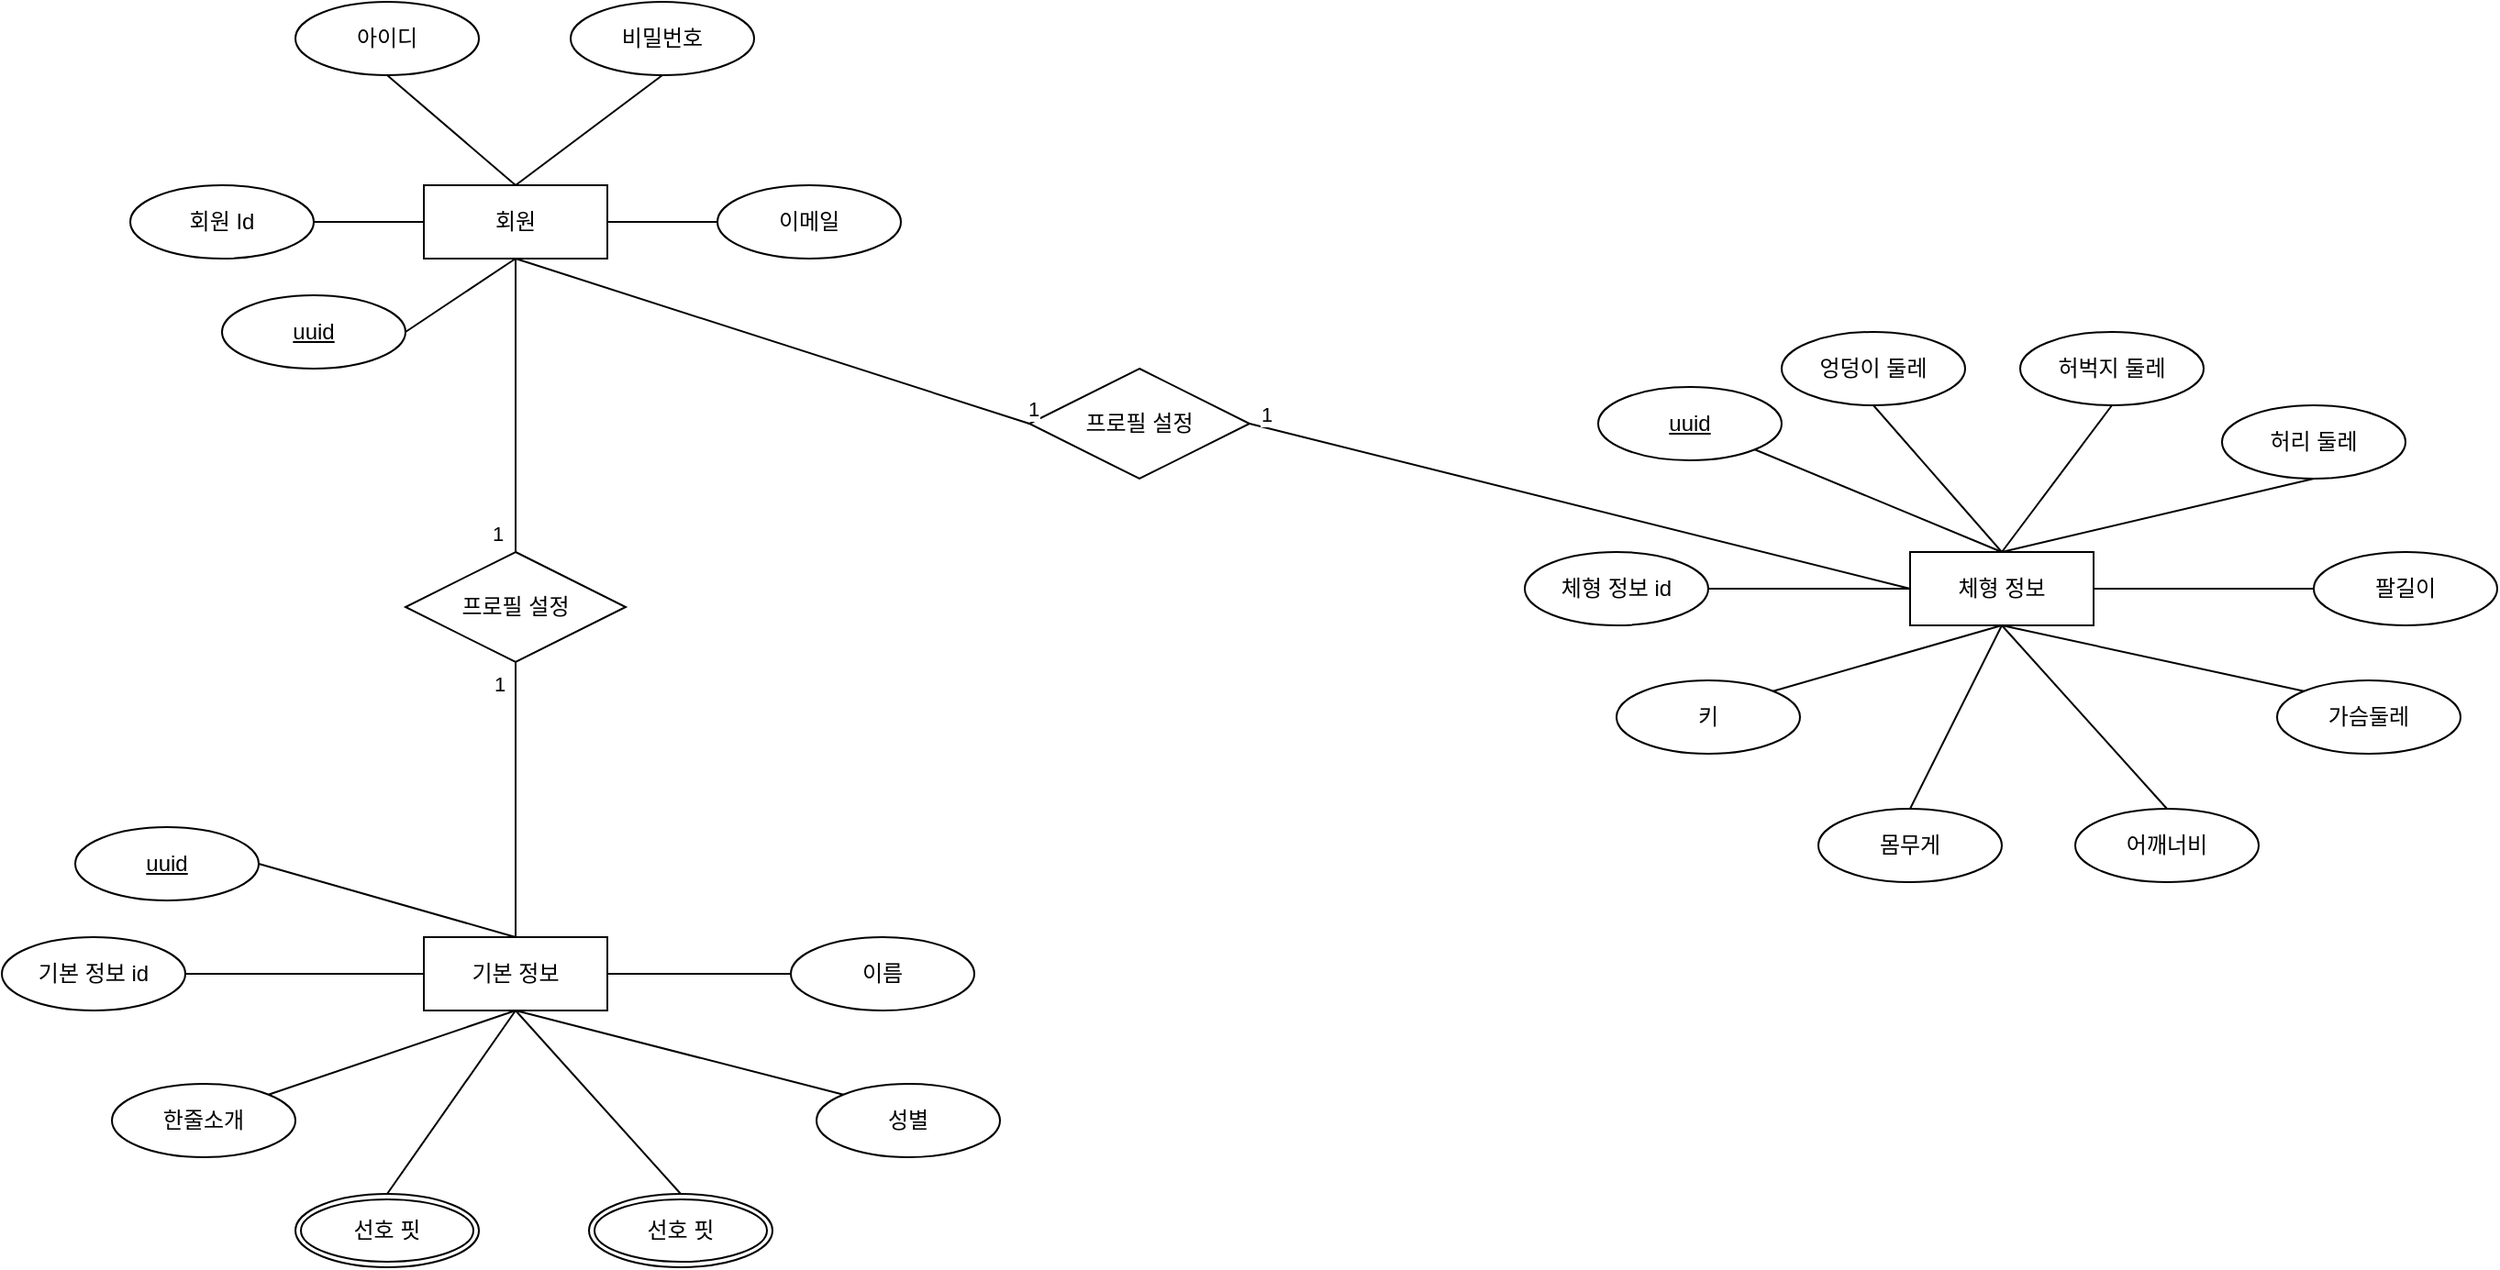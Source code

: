 <mxfile version="24.6.5" type="github">
  <diagram name="페이지-1" id="M-5soO_-Om0OUnag5pAh">
    <mxGraphModel dx="1853" dy="651" grid="1" gridSize="10" guides="1" tooltips="1" connect="1" arrows="1" fold="1" page="1" pageScale="1" pageWidth="827" pageHeight="1169" math="0" shadow="0">
      <root>
        <mxCell id="0" />
        <mxCell id="1" parent="0" />
        <mxCell id="MCZnHJBZWjsZ1aazAE33-1" value="회원" style="whiteSpace=wrap;html=1;align=center;" vertex="1" parent="1">
          <mxGeometry x="200" y="280" width="100" height="40" as="geometry" />
        </mxCell>
        <mxCell id="MCZnHJBZWjsZ1aazAE33-2" value="아이디" style="ellipse;whiteSpace=wrap;html=1;align=center;" vertex="1" parent="1">
          <mxGeometry x="130" y="180" width="100" height="40" as="geometry" />
        </mxCell>
        <mxCell id="MCZnHJBZWjsZ1aazAE33-4" value="회원 Id" style="ellipse;whiteSpace=wrap;html=1;align=center;" vertex="1" parent="1">
          <mxGeometry x="40" y="280" width="100" height="40" as="geometry" />
        </mxCell>
        <mxCell id="MCZnHJBZWjsZ1aazAE33-5" value="비밀번호" style="ellipse;whiteSpace=wrap;html=1;align=center;" vertex="1" parent="1">
          <mxGeometry x="280" y="180" width="100" height="40" as="geometry" />
        </mxCell>
        <mxCell id="MCZnHJBZWjsZ1aazAE33-6" value="이메일" style="ellipse;whiteSpace=wrap;html=1;align=center;" vertex="1" parent="1">
          <mxGeometry x="360" y="280" width="100" height="40" as="geometry" />
        </mxCell>
        <mxCell id="MCZnHJBZWjsZ1aazAE33-7" value="" style="endArrow=none;html=1;rounded=0;exitX=1;exitY=0.5;exitDx=0;exitDy=0;entryX=0;entryY=0.5;entryDx=0;entryDy=0;" edge="1" parent="1" source="MCZnHJBZWjsZ1aazAE33-4" target="MCZnHJBZWjsZ1aazAE33-1">
          <mxGeometry relative="1" as="geometry">
            <mxPoint x="290" y="340" as="sourcePoint" />
            <mxPoint x="450" y="340" as="targetPoint" />
          </mxGeometry>
        </mxCell>
        <mxCell id="MCZnHJBZWjsZ1aazAE33-8" value="" style="endArrow=none;html=1;rounded=0;exitX=0.5;exitY=1;exitDx=0;exitDy=0;entryX=0.5;entryY=0;entryDx=0;entryDy=0;" edge="1" parent="1" source="MCZnHJBZWjsZ1aazAE33-2" target="MCZnHJBZWjsZ1aazAE33-1">
          <mxGeometry relative="1" as="geometry">
            <mxPoint x="290" y="340" as="sourcePoint" />
            <mxPoint x="450" y="340" as="targetPoint" />
          </mxGeometry>
        </mxCell>
        <mxCell id="MCZnHJBZWjsZ1aazAE33-9" value="" style="endArrow=none;html=1;rounded=0;exitX=0.5;exitY=1;exitDx=0;exitDy=0;entryX=0.5;entryY=0;entryDx=0;entryDy=0;" edge="1" parent="1" source="MCZnHJBZWjsZ1aazAE33-5" target="MCZnHJBZWjsZ1aazAE33-1">
          <mxGeometry relative="1" as="geometry">
            <mxPoint x="190" y="230" as="sourcePoint" />
            <mxPoint x="260" y="290" as="targetPoint" />
          </mxGeometry>
        </mxCell>
        <mxCell id="MCZnHJBZWjsZ1aazAE33-10" value="" style="endArrow=none;html=1;rounded=0;exitX=0;exitY=0.5;exitDx=0;exitDy=0;entryX=1;entryY=0.5;entryDx=0;entryDy=0;" edge="1" parent="1" source="MCZnHJBZWjsZ1aazAE33-6" target="MCZnHJBZWjsZ1aazAE33-1">
          <mxGeometry relative="1" as="geometry">
            <mxPoint x="200" y="240" as="sourcePoint" />
            <mxPoint x="270" y="300" as="targetPoint" />
          </mxGeometry>
        </mxCell>
        <mxCell id="MCZnHJBZWjsZ1aazAE33-11" value="기본 정보" style="whiteSpace=wrap;html=1;align=center;" vertex="1" parent="1">
          <mxGeometry x="200" y="690" width="100" height="40" as="geometry" />
        </mxCell>
        <mxCell id="MCZnHJBZWjsZ1aazAE33-13" value="기본 정보 id" style="ellipse;whiteSpace=wrap;html=1;align=center;" vertex="1" parent="1">
          <mxGeometry x="-30" y="690" width="100" height="40" as="geometry" />
        </mxCell>
        <mxCell id="MCZnHJBZWjsZ1aazAE33-15" value="이름" style="ellipse;whiteSpace=wrap;html=1;align=center;" vertex="1" parent="1">
          <mxGeometry x="400" y="690" width="100" height="40" as="geometry" />
        </mxCell>
        <mxCell id="MCZnHJBZWjsZ1aazAE33-16" value="" style="endArrow=none;html=1;rounded=0;exitX=1;exitY=0.5;exitDx=0;exitDy=0;entryX=0;entryY=0.5;entryDx=0;entryDy=0;" edge="1" parent="1" source="MCZnHJBZWjsZ1aazAE33-13" target="MCZnHJBZWjsZ1aazAE33-11">
          <mxGeometry relative="1" as="geometry">
            <mxPoint x="290" y="750" as="sourcePoint" />
            <mxPoint x="450" y="750" as="targetPoint" />
          </mxGeometry>
        </mxCell>
        <mxCell id="MCZnHJBZWjsZ1aazAE33-17" value="" style="endArrow=none;html=1;rounded=0;exitX=0.5;exitY=0;exitDx=0;exitDy=0;entryX=0.5;entryY=1;entryDx=0;entryDy=0;" edge="1" parent="1" source="MCZnHJBZWjsZ1aazAE33-66" target="MCZnHJBZWjsZ1aazAE33-11">
          <mxGeometry relative="1" as="geometry">
            <mxPoint x="180" y="830" as="sourcePoint" />
            <mxPoint x="450" y="750" as="targetPoint" />
          </mxGeometry>
        </mxCell>
        <mxCell id="MCZnHJBZWjsZ1aazAE33-18" value="" style="endArrow=none;html=1;rounded=0;exitX=0.5;exitY=0;exitDx=0;exitDy=0;" edge="1" parent="1" source="MCZnHJBZWjsZ1aazAE33-67">
          <mxGeometry relative="1" as="geometry">
            <mxPoint x="464" y="830" as="sourcePoint" />
            <mxPoint x="250" y="730" as="targetPoint" />
          </mxGeometry>
        </mxCell>
        <mxCell id="MCZnHJBZWjsZ1aazAE33-19" value="" style="endArrow=none;html=1;rounded=0;exitX=0;exitY=0.5;exitDx=0;exitDy=0;entryX=1;entryY=0.5;entryDx=0;entryDy=0;" edge="1" parent="1" source="MCZnHJBZWjsZ1aazAE33-15" target="MCZnHJBZWjsZ1aazAE33-11">
          <mxGeometry relative="1" as="geometry">
            <mxPoint x="200" y="650" as="sourcePoint" />
            <mxPoint x="270" y="710" as="targetPoint" />
          </mxGeometry>
        </mxCell>
        <mxCell id="MCZnHJBZWjsZ1aazAE33-20" value="성별" style="ellipse;whiteSpace=wrap;html=1;align=center;" vertex="1" parent="1">
          <mxGeometry x="414" y="770" width="100" height="40" as="geometry" />
        </mxCell>
        <mxCell id="MCZnHJBZWjsZ1aazAE33-22" value="한줄소개" style="ellipse;whiteSpace=wrap;html=1;align=center;" vertex="1" parent="1">
          <mxGeometry x="30" y="770" width="100" height="40" as="geometry" />
        </mxCell>
        <mxCell id="MCZnHJBZWjsZ1aazAE33-23" value="" style="endArrow=none;html=1;rounded=0;exitX=1;exitY=0;exitDx=0;exitDy=0;entryX=0.5;entryY=1;entryDx=0;entryDy=0;" edge="1" parent="1" source="MCZnHJBZWjsZ1aazAE33-22" target="MCZnHJBZWjsZ1aazAE33-11">
          <mxGeometry relative="1" as="geometry">
            <mxPoint x="190" y="840" as="sourcePoint" />
            <mxPoint x="220" y="750" as="targetPoint" />
          </mxGeometry>
        </mxCell>
        <mxCell id="MCZnHJBZWjsZ1aazAE33-24" value="" style="endArrow=none;html=1;rounded=0;exitX=0;exitY=0;exitDx=0;exitDy=0;entryX=0.5;entryY=1;entryDx=0;entryDy=0;" edge="1" parent="1" source="MCZnHJBZWjsZ1aazAE33-20" target="MCZnHJBZWjsZ1aazAE33-11">
          <mxGeometry relative="1" as="geometry">
            <mxPoint x="200" y="850" as="sourcePoint" />
            <mxPoint x="270" y="750" as="targetPoint" />
          </mxGeometry>
        </mxCell>
        <mxCell id="MCZnHJBZWjsZ1aazAE33-25" value="체형 정보" style="whiteSpace=wrap;html=1;align=center;" vertex="1" parent="1">
          <mxGeometry x="1010" y="480" width="100" height="40" as="geometry" />
        </mxCell>
        <mxCell id="MCZnHJBZWjsZ1aazAE33-26" value="몸무게" style="ellipse;whiteSpace=wrap;html=1;align=center;" vertex="1" parent="1">
          <mxGeometry x="960" y="620" width="100" height="40" as="geometry" />
        </mxCell>
        <mxCell id="MCZnHJBZWjsZ1aazAE33-27" value="체형 정보 id" style="ellipse;whiteSpace=wrap;html=1;align=center;" vertex="1" parent="1">
          <mxGeometry x="800" y="480" width="100" height="40" as="geometry" />
        </mxCell>
        <mxCell id="MCZnHJBZWjsZ1aazAE33-28" value="어깨너비" style="ellipse;whiteSpace=wrap;html=1;align=center;" vertex="1" parent="1">
          <mxGeometry x="1100" y="620" width="100" height="40" as="geometry" />
        </mxCell>
        <mxCell id="MCZnHJBZWjsZ1aazAE33-29" value="팔길이" style="ellipse;whiteSpace=wrap;html=1;align=center;" vertex="1" parent="1">
          <mxGeometry x="1230" y="480" width="100" height="40" as="geometry" />
        </mxCell>
        <mxCell id="MCZnHJBZWjsZ1aazAE33-30" value="" style="endArrow=none;html=1;rounded=0;exitX=1;exitY=0.5;exitDx=0;exitDy=0;entryX=0;entryY=0.5;entryDx=0;entryDy=0;" edge="1" parent="1" source="MCZnHJBZWjsZ1aazAE33-27" target="MCZnHJBZWjsZ1aazAE33-25">
          <mxGeometry relative="1" as="geometry">
            <mxPoint x="1120" y="540" as="sourcePoint" />
            <mxPoint x="1280" y="540" as="targetPoint" />
          </mxGeometry>
        </mxCell>
        <mxCell id="MCZnHJBZWjsZ1aazAE33-31" value="" style="endArrow=none;html=1;rounded=0;exitX=0.5;exitY=0;exitDx=0;exitDy=0;entryX=0.5;entryY=1;entryDx=0;entryDy=0;" edge="1" parent="1" source="MCZnHJBZWjsZ1aazAE33-26" target="MCZnHJBZWjsZ1aazAE33-25">
          <mxGeometry relative="1" as="geometry">
            <mxPoint x="1120" y="540" as="sourcePoint" />
            <mxPoint x="1280" y="540" as="targetPoint" />
          </mxGeometry>
        </mxCell>
        <mxCell id="MCZnHJBZWjsZ1aazAE33-32" value="" style="endArrow=none;html=1;rounded=0;exitX=0.5;exitY=0;exitDx=0;exitDy=0;entryX=0.5;entryY=1;entryDx=0;entryDy=0;" edge="1" parent="1" source="MCZnHJBZWjsZ1aazAE33-28" target="MCZnHJBZWjsZ1aazAE33-25">
          <mxGeometry relative="1" as="geometry">
            <mxPoint x="1160" y="650" as="sourcePoint" />
            <mxPoint x="1080" y="520" as="targetPoint" />
          </mxGeometry>
        </mxCell>
        <mxCell id="MCZnHJBZWjsZ1aazAE33-33" value="" style="endArrow=none;html=1;rounded=0;exitX=0;exitY=0.5;exitDx=0;exitDy=0;entryX=1;entryY=0.5;entryDx=0;entryDy=0;" edge="1" parent="1" source="MCZnHJBZWjsZ1aazAE33-29" target="MCZnHJBZWjsZ1aazAE33-25">
          <mxGeometry relative="1" as="geometry">
            <mxPoint x="1030" y="440" as="sourcePoint" />
            <mxPoint x="1100" y="500" as="targetPoint" />
          </mxGeometry>
        </mxCell>
        <mxCell id="MCZnHJBZWjsZ1aazAE33-34" value="가슴둘레" style="ellipse;whiteSpace=wrap;html=1;align=center;" vertex="1" parent="1">
          <mxGeometry x="1210" y="550" width="100" height="40" as="geometry" />
        </mxCell>
        <mxCell id="MCZnHJBZWjsZ1aazAE33-35" value="키" style="ellipse;whiteSpace=wrap;html=1;align=center;" vertex="1" parent="1">
          <mxGeometry x="850" y="550" width="100" height="40" as="geometry" />
        </mxCell>
        <mxCell id="MCZnHJBZWjsZ1aazAE33-36" value="" style="endArrow=none;html=1;rounded=0;exitX=1;exitY=0;exitDx=0;exitDy=0;entryX=0.5;entryY=1;entryDx=0;entryDy=0;" edge="1" parent="1" source="MCZnHJBZWjsZ1aazAE33-35" target="MCZnHJBZWjsZ1aazAE33-25">
          <mxGeometry relative="1" as="geometry">
            <mxPoint x="1020" y="630" as="sourcePoint" />
            <mxPoint x="1090" y="530" as="targetPoint" />
          </mxGeometry>
        </mxCell>
        <mxCell id="MCZnHJBZWjsZ1aazAE33-37" value="" style="endArrow=none;html=1;rounded=0;exitX=0;exitY=0;exitDx=0;exitDy=0;entryX=0.5;entryY=1;entryDx=0;entryDy=0;" edge="1" parent="1" source="MCZnHJBZWjsZ1aazAE33-34" target="MCZnHJBZWjsZ1aazAE33-25">
          <mxGeometry relative="1" as="geometry">
            <mxPoint x="1030" y="640" as="sourcePoint" />
            <mxPoint x="1090" y="510" as="targetPoint" />
          </mxGeometry>
        </mxCell>
        <mxCell id="MCZnHJBZWjsZ1aazAE33-39" value="허리 둘레" style="ellipse;whiteSpace=wrap;html=1;align=center;" vertex="1" parent="1">
          <mxGeometry x="1180" y="400" width="100" height="40" as="geometry" />
        </mxCell>
        <mxCell id="MCZnHJBZWjsZ1aazAE33-40" value="허벅지 둘레" style="ellipse;whiteSpace=wrap;html=1;align=center;" vertex="1" parent="1">
          <mxGeometry x="1070" y="360" width="100" height="40" as="geometry" />
        </mxCell>
        <mxCell id="MCZnHJBZWjsZ1aazAE33-41" value="엉덩이 둘레" style="ellipse;whiteSpace=wrap;html=1;align=center;" vertex="1" parent="1">
          <mxGeometry x="940" y="360" width="100" height="40" as="geometry" />
        </mxCell>
        <mxCell id="MCZnHJBZWjsZ1aazAE33-42" value="" style="endArrow=none;html=1;rounded=0;exitX=0.5;exitY=1;exitDx=0;exitDy=0;entryX=0.5;entryY=0;entryDx=0;entryDy=0;" edge="1" parent="1" source="MCZnHJBZWjsZ1aazAE33-41" target="MCZnHJBZWjsZ1aazAE33-25">
          <mxGeometry relative="1" as="geometry">
            <mxPoint x="910" y="510" as="sourcePoint" />
            <mxPoint x="1020" y="510" as="targetPoint" />
          </mxGeometry>
        </mxCell>
        <mxCell id="MCZnHJBZWjsZ1aazAE33-43" value="" style="endArrow=none;html=1;rounded=0;exitX=0.5;exitY=1;exitDx=0;exitDy=0;entryX=0.5;entryY=0;entryDx=0;entryDy=0;" edge="1" parent="1" source="MCZnHJBZWjsZ1aazAE33-40" target="MCZnHJBZWjsZ1aazAE33-25">
          <mxGeometry relative="1" as="geometry">
            <mxPoint x="920" y="520" as="sourcePoint" />
            <mxPoint x="1030" y="520" as="targetPoint" />
          </mxGeometry>
        </mxCell>
        <mxCell id="MCZnHJBZWjsZ1aazAE33-44" value="" style="endArrow=none;html=1;rounded=0;exitX=0.5;exitY=1;exitDx=0;exitDy=0;entryX=0.5;entryY=0;entryDx=0;entryDy=0;" edge="1" parent="1" source="MCZnHJBZWjsZ1aazAE33-39" target="MCZnHJBZWjsZ1aazAE33-25">
          <mxGeometry relative="1" as="geometry">
            <mxPoint x="930" y="530" as="sourcePoint" />
            <mxPoint x="1040" y="530" as="targetPoint" />
          </mxGeometry>
        </mxCell>
        <mxCell id="MCZnHJBZWjsZ1aazAE33-45" value="uuid" style="ellipse;whiteSpace=wrap;html=1;align=center;fontStyle=4;" vertex="1" parent="1">
          <mxGeometry x="90" y="340" width="100" height="40" as="geometry" />
        </mxCell>
        <mxCell id="MCZnHJBZWjsZ1aazAE33-46" value="uuid" style="ellipse;whiteSpace=wrap;html=1;align=center;fontStyle=4;" vertex="1" parent="1">
          <mxGeometry x="10" y="630" width="100" height="40" as="geometry" />
        </mxCell>
        <mxCell id="MCZnHJBZWjsZ1aazAE33-47" value="uuid" style="ellipse;whiteSpace=wrap;html=1;align=center;fontStyle=4;" vertex="1" parent="1">
          <mxGeometry x="840" y="390" width="100" height="40" as="geometry" />
        </mxCell>
        <mxCell id="MCZnHJBZWjsZ1aazAE33-48" value="" style="endArrow=none;html=1;rounded=0;exitX=1;exitY=0.5;exitDx=0;exitDy=0;entryX=0.5;entryY=1;entryDx=0;entryDy=0;" edge="1" parent="1" source="MCZnHJBZWjsZ1aazAE33-45" target="MCZnHJBZWjsZ1aazAE33-1">
          <mxGeometry relative="1" as="geometry">
            <mxPoint x="150" y="310" as="sourcePoint" />
            <mxPoint x="210" y="310" as="targetPoint" />
          </mxGeometry>
        </mxCell>
        <mxCell id="MCZnHJBZWjsZ1aazAE33-49" value="" style="endArrow=none;html=1;rounded=0;exitX=1;exitY=0.5;exitDx=0;exitDy=0;entryX=0.5;entryY=0;entryDx=0;entryDy=0;" edge="1" parent="1" source="MCZnHJBZWjsZ1aazAE33-46" target="MCZnHJBZWjsZ1aazAE33-11">
          <mxGeometry relative="1" as="geometry">
            <mxPoint x="200" y="540" as="sourcePoint" />
            <mxPoint x="260" y="500" as="targetPoint" />
          </mxGeometry>
        </mxCell>
        <mxCell id="MCZnHJBZWjsZ1aazAE33-50" value="" style="endArrow=none;html=1;rounded=0;exitX=1;exitY=1;exitDx=0;exitDy=0;entryX=0.5;entryY=0;entryDx=0;entryDy=0;" edge="1" parent="1" source="MCZnHJBZWjsZ1aazAE33-47" target="MCZnHJBZWjsZ1aazAE33-25">
          <mxGeometry relative="1" as="geometry">
            <mxPoint x="450" y="340" as="sourcePoint" />
            <mxPoint x="510" y="300" as="targetPoint" />
          </mxGeometry>
        </mxCell>
        <mxCell id="MCZnHJBZWjsZ1aazAE33-51" value="프로필 설정" style="shape=rhombus;perimeter=rhombusPerimeter;whiteSpace=wrap;html=1;align=center;" vertex="1" parent="1">
          <mxGeometry x="190" y="480" width="120" height="60" as="geometry" />
        </mxCell>
        <mxCell id="MCZnHJBZWjsZ1aazAE33-53" value="프로필 설정" style="shape=rhombus;perimeter=rhombusPerimeter;whiteSpace=wrap;html=1;align=center;" vertex="1" parent="1">
          <mxGeometry x="530" y="380" width="120" height="60" as="geometry" />
        </mxCell>
        <mxCell id="MCZnHJBZWjsZ1aazAE33-54" value="" style="endArrow=none;html=1;rounded=0;exitX=0.5;exitY=1;exitDx=0;exitDy=0;entryX=0.5;entryY=0;entryDx=0;entryDy=0;" edge="1" parent="1" source="MCZnHJBZWjsZ1aazAE33-1" target="MCZnHJBZWjsZ1aazAE33-51">
          <mxGeometry relative="1" as="geometry">
            <mxPoint x="480" y="540" as="sourcePoint" />
            <mxPoint x="640" y="540" as="targetPoint" />
          </mxGeometry>
        </mxCell>
        <mxCell id="MCZnHJBZWjsZ1aazAE33-62" value="1" style="edgeLabel;html=1;align=center;verticalAlign=middle;resizable=0;points=[];" vertex="1" connectable="0" parent="MCZnHJBZWjsZ1aazAE33-54">
          <mxGeometry x="0.778" y="1" relative="1" as="geometry">
            <mxPoint x="-11" y="8" as="offset" />
          </mxGeometry>
        </mxCell>
        <mxCell id="MCZnHJBZWjsZ1aazAE33-55" value="" style="endArrow=none;html=1;rounded=0;exitX=0.5;exitY=1;exitDx=0;exitDy=0;entryX=0.5;entryY=0;entryDx=0;entryDy=0;" edge="1" parent="1" source="MCZnHJBZWjsZ1aazAE33-51" target="MCZnHJBZWjsZ1aazAE33-11">
          <mxGeometry relative="1" as="geometry">
            <mxPoint x="480" y="540" as="sourcePoint" />
            <mxPoint x="640" y="540" as="targetPoint" />
          </mxGeometry>
        </mxCell>
        <mxCell id="MCZnHJBZWjsZ1aazAE33-57" value="" style="endArrow=none;html=1;rounded=0;exitX=0.5;exitY=1;exitDx=0;exitDy=0;entryX=0;entryY=0.5;entryDx=0;entryDy=0;" edge="1" parent="1" source="MCZnHJBZWjsZ1aazAE33-1" target="MCZnHJBZWjsZ1aazAE33-53">
          <mxGeometry relative="1" as="geometry">
            <mxPoint x="480" y="540" as="sourcePoint" />
            <mxPoint x="640" y="540" as="targetPoint" />
          </mxGeometry>
        </mxCell>
        <mxCell id="MCZnHJBZWjsZ1aazAE33-58" value="" style="endArrow=none;html=1;rounded=0;exitX=0;exitY=0.5;exitDx=0;exitDy=0;entryX=1;entryY=0.5;entryDx=0;entryDy=0;" edge="1" parent="1" source="MCZnHJBZWjsZ1aazAE33-25" target="MCZnHJBZWjsZ1aazAE33-53">
          <mxGeometry relative="1" as="geometry">
            <mxPoint x="260" y="700" as="sourcePoint" />
            <mxPoint x="570" y="625" as="targetPoint" />
          </mxGeometry>
        </mxCell>
        <mxCell id="MCZnHJBZWjsZ1aazAE33-63" value="1" style="edgeLabel;html=1;align=center;verticalAlign=middle;resizable=0;points=[];" vertex="1" connectable="0" parent="1">
          <mxGeometry x="250" y="480.353" as="geometry">
            <mxPoint x="-9" y="71" as="offset" />
          </mxGeometry>
        </mxCell>
        <mxCell id="MCZnHJBZWjsZ1aazAE33-64" value="1" style="edgeLabel;html=1;align=center;verticalAlign=middle;resizable=0;points=[];" vertex="1" connectable="0" parent="1">
          <mxGeometry x="260" y="490.353" as="geometry">
            <mxPoint x="272" y="-89" as="offset" />
          </mxGeometry>
        </mxCell>
        <mxCell id="MCZnHJBZWjsZ1aazAE33-65" value="1" style="edgeLabel;html=1;align=center;verticalAlign=middle;resizable=0;points=[];" vertex="1" connectable="0" parent="1">
          <mxGeometry x="270" y="500.353" as="geometry">
            <mxPoint x="389" y="-96" as="offset" />
          </mxGeometry>
        </mxCell>
        <mxCell id="MCZnHJBZWjsZ1aazAE33-66" value="선호 핏" style="ellipse;shape=doubleEllipse;margin=3;whiteSpace=wrap;html=1;align=center;" vertex="1" parent="1">
          <mxGeometry x="130" y="830" width="100" height="40" as="geometry" />
        </mxCell>
        <mxCell id="MCZnHJBZWjsZ1aazAE33-67" value="선호 핏" style="ellipse;shape=doubleEllipse;margin=3;whiteSpace=wrap;html=1;align=center;" vertex="1" parent="1">
          <mxGeometry x="290" y="830" width="100" height="40" as="geometry" />
        </mxCell>
      </root>
    </mxGraphModel>
  </diagram>
</mxfile>

